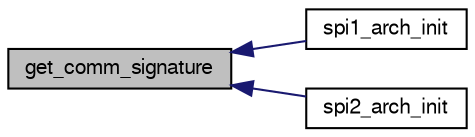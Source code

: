 digraph "get_comm_signature"
{
  edge [fontname="FreeSans",fontsize="10",labelfontname="FreeSans",labelfontsize="10"];
  node [fontname="FreeSans",fontsize="10",shape=record];
  rankdir="LR";
  Node1 [label="get_comm_signature",height=0.2,width=0.4,color="black", fillcolor="grey75", style="filled", fontcolor="black"];
  Node1 -> Node2 [dir="back",color="midnightblue",fontsize="10",style="solid",fontname="FreeSans"];
  Node2 [label="spi1_arch_init",height=0.2,width=0.4,color="black", fillcolor="white", style="filled",URL="$group__spi.html#gaaba00866ddaf960c0c761e61f81e5216",tooltip="Architecture dependent SPI1 initialization. "];
  Node1 -> Node3 [dir="back",color="midnightblue",fontsize="10",style="solid",fontname="FreeSans"];
  Node3 [label="spi2_arch_init",height=0.2,width=0.4,color="black", fillcolor="white", style="filled",URL="$group__spi.html#gae6c7e2bb3fb354f3b98282386b41bf70",tooltip="Architecture dependent SPI2 initialization. "];
}
